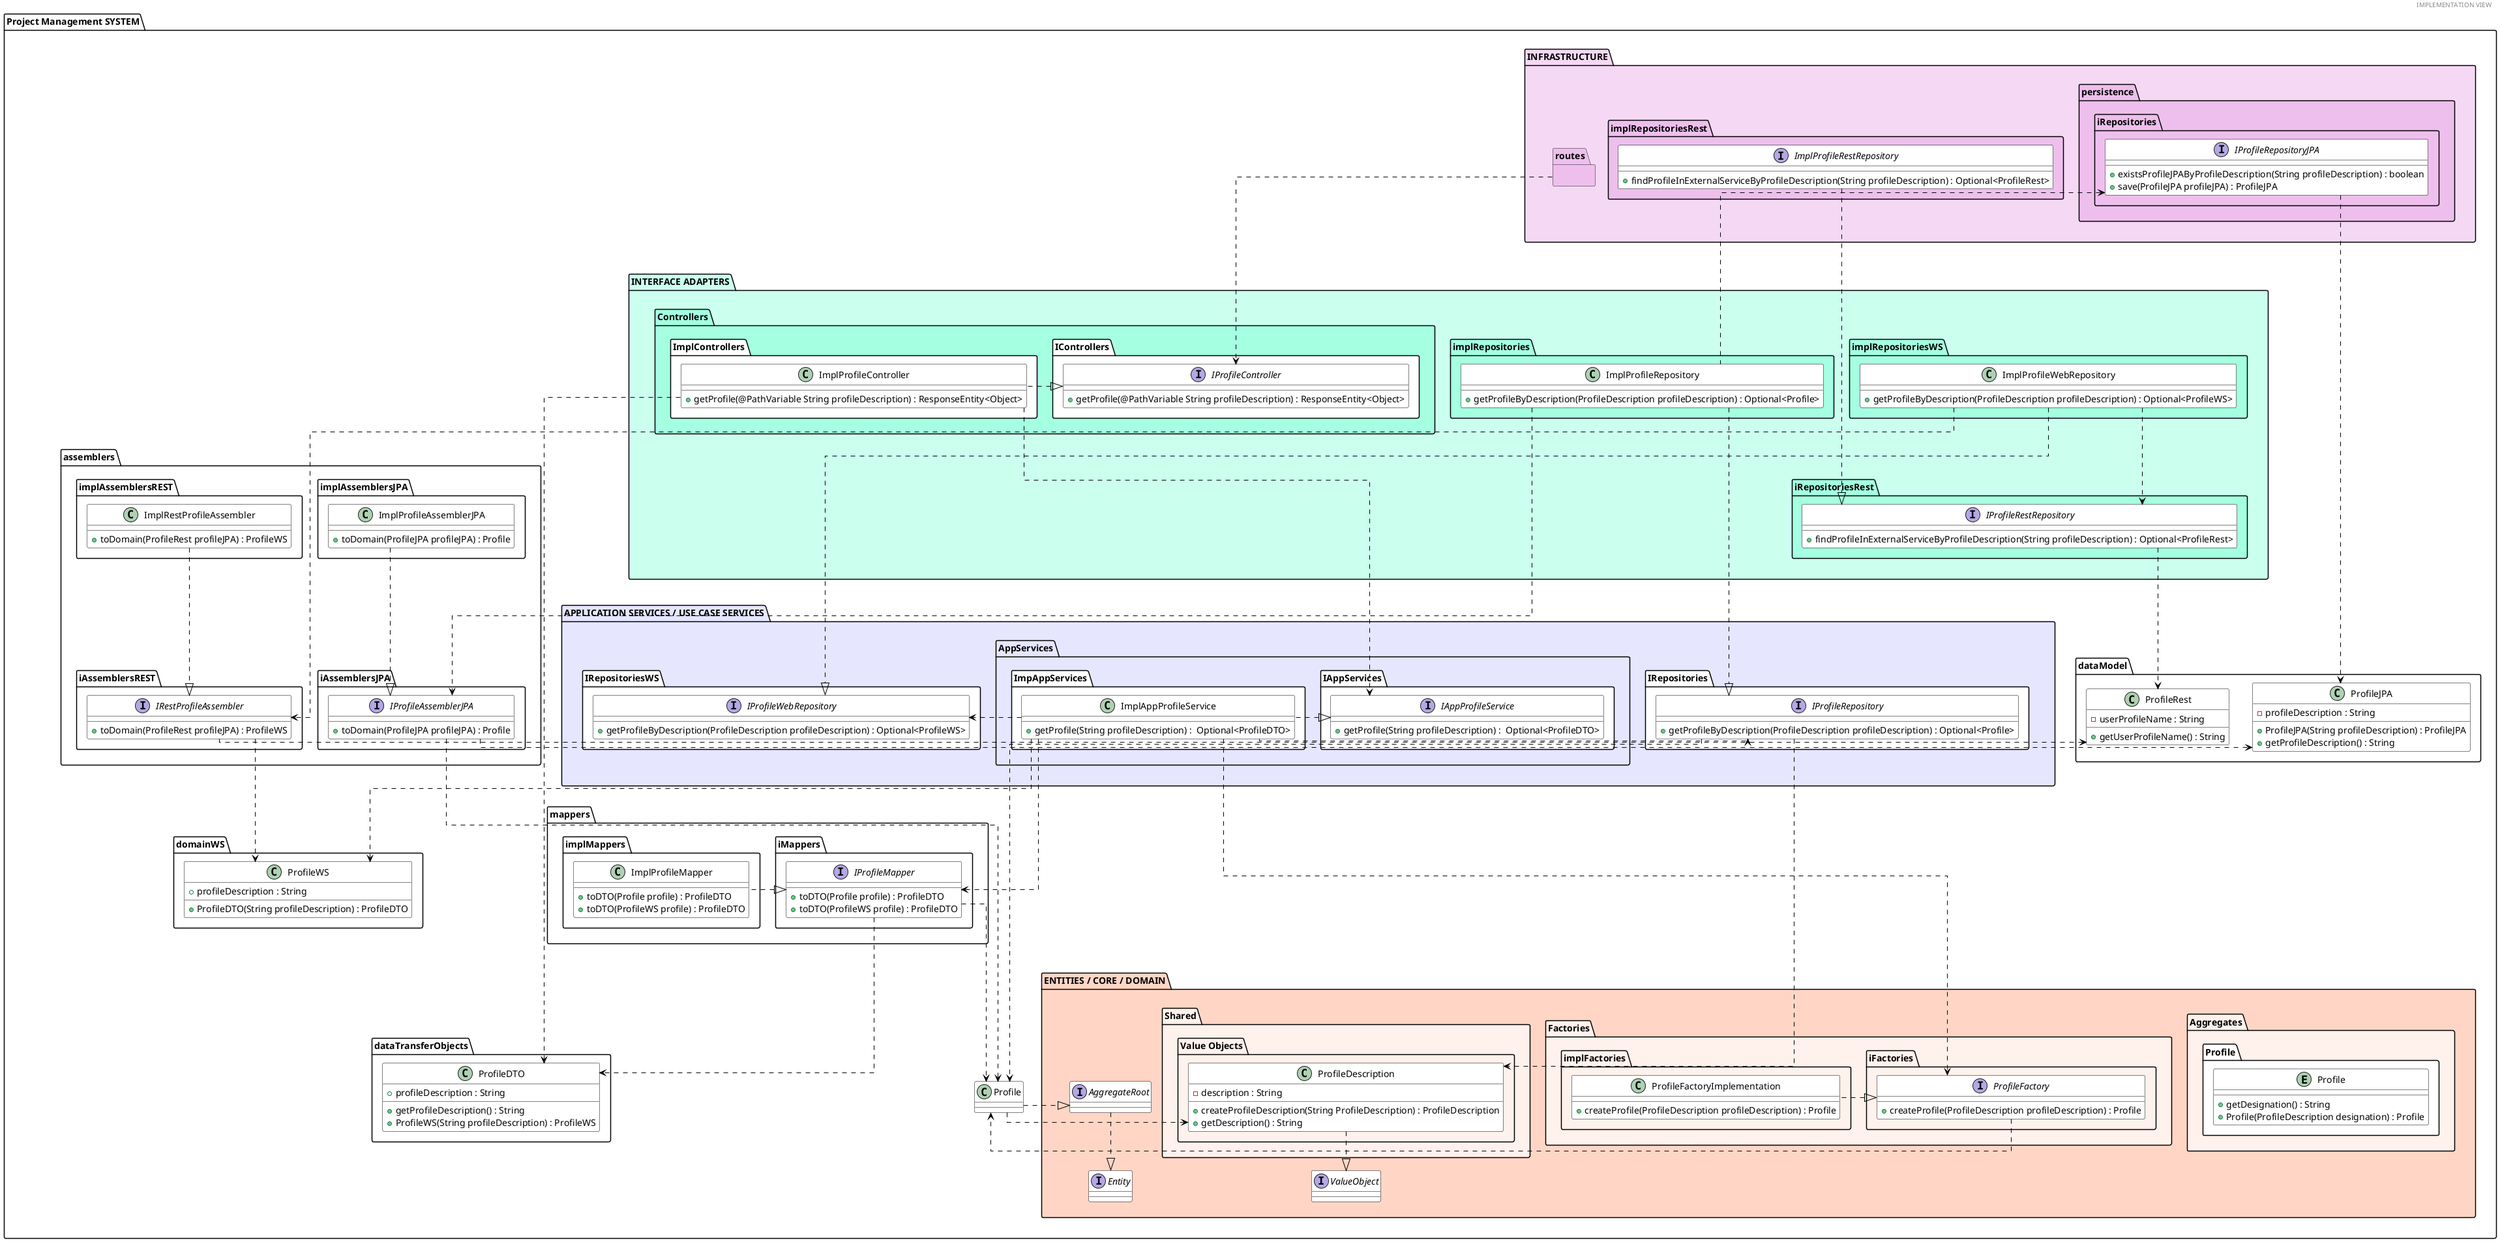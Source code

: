@startuml
'https://plantuml.com/class-diagram

header IMPLEMENTATION VIEW

top to bottom direction
skinparam linetype ortho

skinparam class {
BackgroundColor #white
ArrowColor #black
BorderColor #black

}

folder "Project Management SYSTEM" {

    folder "INFRASTRUCTURE" %lighten("orchid", 40){

        package persistence %lighten("orchid", 30){
            package iRepositories  {
                interface IProfileRepositoryJPA{
                + existsProfileJPAByProfileDescription(String profileDescription) : boolean
                + save(ProfileJPA profileJPA) : ProfileJPA
                 }
            }

    }
        package routes %lighten("orchid", 30) {
        }

            package implRepositoriesRest %lighten("orchid", 30) {
                interface ImplProfileRestRepository{
                + findProfileInExternalServiceByProfileDescription(String profileDescription) : Optional<ProfileRest>
                }
            }
    }


    package assemblers {
                package iAssemblersJPA {
                    interface IProfileAssemblerJPA {
                    + toDomain(ProfileJPA profileJPA) : Profile
                    }
                }
                package implAssemblersJPA{
                    class ImplProfileAssemblerJPA{
                    + toDomain(ProfileJPA profileJPA) : Profile
                    }
                }

                package iAssemblersREST {
                    interface IRestProfileAssembler {
                    + toDomain(ProfileRest profileJPA) : ProfileWS
                    }
                }
                package implAssemblersREST{
                    class ImplRestProfileAssembler{
                    + toDomain(ProfileRest profileJPA) : ProfileWS
                    }
                }
            }

    package dataModel #white{
           class ProfileJPA {
           - profileDescription : String
           + ProfileJPA(String profileDescription) : ProfileJPA
           + getProfileDescription() : String
          }

          class ProfileRest {
           - userProfileName : String
           + getUserProfileName() : String

          }
    }

    folder "INTERFACE ADAPTERS" %lighten("aquamarine", 20){

        package "Controllers" %lighten("aquamarine", 10){
            package "IControllers" #white {
                interface  IProfileController {
                +  getProfile(@PathVariable String profileDescription) : ResponseEntity<Object>
                }
            }
            package "ImplControllers" #white{
                class ImplProfileController {
                +  getProfile(@PathVariable String profileDescription) : ResponseEntity<Object>
                }
            }
        }

            package iRepositoriesRest %lighten("aquamarine", 10) {
                interface IProfileRestRepository{
                + findProfileInExternalServiceByProfileDescription(String profileDescription) : Optional<ProfileRest>
                }
            }


        package implRepositories %lighten("aquamarine", 10) {
                class ImplProfileRepository{
                + getProfileByDescription(ProfileDescription profileDescription) : Optional<Profile>
            }
        }
        package implRepositoriesWS %lighten("aquamarine", 10) {
                class ImplProfileWebRepository{
                + getProfileByDescription(ProfileDescription profileDescription) : Optional<ProfileWS>
                 }
            }


        }

        package mappers {
                    package iMappers{
                        interface IProfileMapper {
                        + toDTO(Profile profile) : ProfileDTO
                        + toDTO(ProfileWS profile) : ProfileDTO
                        }
                    }
                    package implMappers{
                        class ImplProfileMapper{
                        + toDTO(Profile profile) : ProfileDTO
                        + toDTO(ProfileWS profile) : ProfileDTO
                        }
                    }
                }

         package dataTransferObjects #white{
                        class ProfileDTO {
                        + profileDescription : String
                        + getProfileDescription() : String
                        + ProfileWS(String profileDescription) : ProfileWS
                        }
                    }


         package domainWS #white{
                        class ProfileWS {
                        + profileDescription : String
                        + ProfileDTO(String profileDescription) : ProfileDTO
                        }
                    }


    folder "APPLICATION SERVICES / USE CASE SERVICES" %lighten("blue", 90){

        package "AppServices"{
            package "IAppServices" #white {
                interface IAppProfileService {
                + getProfile(String profileDescription) :  Optional<ProfileDTO>
                }
            }
            package "ImpAppServices" #white{
                class ImplAppProfileService{
                + getProfile(String profileDescription) :  Optional<ProfileDTO>
                }
            }
        }

        package "IRepositories" #white{
            interface IProfileRepository{
            + getProfileByDescription(ProfileDescription profileDescription) : Optional<Profile>
            }
        }

        package "IRepositoriesWS" #white{
            interface IProfileWebRepository{
            + getProfileByDescription(ProfileDescription profileDescription) : Optional<ProfileWS>
            }
        }

    }

    folder "ENTITIES / CORE / DOMAIN" %lighten("lightsalmon", 20){

        package "Aggregates" %lighten("lightsalmon", 30) {
            package Profile #white {
                entity Profile{
                + getDesignation() : String
                + Profile(ProfileDescription designation) : Profile
                }
            }
        }

        interface Entity #white
        interface AggregateRoot #white

        package "Factories" %lighten("lightsalmon", 30){
           package "iFactories" %lighten("lightsalmon", 30){
                interface ProfileFactory {
                + createProfile(ProfileDescription profileDescription) : Profile
                }
           }

           package "implFactories" %lighten("lightsalmon", 30){
                class ProfileFactoryImplementation{
                + createProfile(ProfileDescription profileDescription) : Profile
                }
            }
        }


        package "Shared" %lighten("lightsalmon", 30){
            package "Value Objects" %lighten("lightsalmon", 30){
                 class ProfileDescription #white{
                    - description : String
                    + createProfileDescription(String ProfileDescription) : ProfileDescription
                    + getDescription() : String
                 }
            }
        }
        interface ValueObject #white
    }

' //----INFRAESTRUCTURE----

' ROUTE - CONTROLLER
"INFRASTRUCTURE" --[hidden]-> "INTERFACE ADAPTERS"
"INTERFACE ADAPTERS" --[hidden]-> "APPLICATION SERVICES / USE CASE SERVICES"
"APPLICATION SERVICES / USE CASE SERVICES" --[hidden]> "ENTITIES / CORE / DOMAIN"

routes .> IProfileController

' ASSEMBLER  - FACTORY

ImplProfileAssemblerJPA ..|> IProfileAssemblerJPA

ImplRestProfileAssembler ..|> IRestProfileAssembler



' REPOSITORY_JPA - REPOSITORY
IProfileRepositoryJPA ..> ProfileJPA
IProfileRestRepository ..> ProfileRest

ImplProfileRepository .up.> IProfileRepositoryJPA
ImplProfileRepository .down.> IProfileAssemblerJPA

ImplProfileWebRepository ..> IRestProfileAssembler

IProfileAssemblerJPA .> ProfileJPA
IProfileAssemblerJPA ...> Profile

IRestProfileAssembler .> ProfileRest
IRestProfileAssembler .> ProfileWS

IProfileRepository ..> ProfileDescription
IProfileRepository ..> Profile

' //----INTERFACE_ADAPTERS----

ImplProfileRestRepository ..|> IProfileRestRepository


' CONTROLLER - DTO

IProfileController <|. ImplProfileController

ImplProfileController .> ProfileDTO

ImplProfileController ...> IAppProfileService

ImplProfileRepository ..|> IProfileRepository

ImplProfileWebRepository ..|> IProfileWebRepository

ImplProfileWebRepository ..> IProfileRestRepository

' //----APPLICATION SERVICES----

' SERVICE - REPOSITORY

IAppProfileService <|. ImplAppProfileService

ImplAppProfileService .> IProfileRepository

ImplAppProfileService .> IProfileWebRepository

ImplAppProfileService ..> ProfileFactory

ImplAppProfileService ..> IProfileMapper

ImplAppProfileService ..> ProfileWS

' MAPPER  - FACTORY

IProfileMapper <|. ImplProfileMapper

IProfileMapper ...> ProfileDTO

IProfileMapper ...> Profile

' //----ENTITIES/CORE/DOMAIN----

' FACTORIES

ProfileFactoryImplementation .left.|> ProfileFactory

ProfileFactory .> Profile

' VALUE OBJECTS

ProfileDescription ..|> ValueObject


' AGREGGATE ROOT
Profile .|> AggregateRoot

Profile .> ProfileDescription

AggregateRoot ..|> Entity
@enduml
